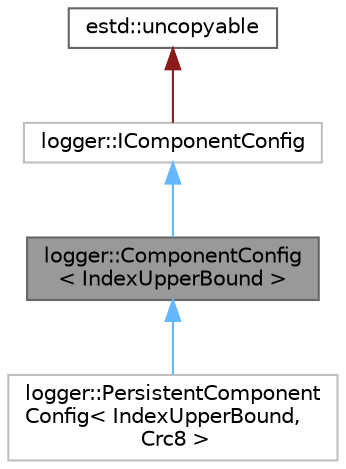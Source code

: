 digraph "logger::ComponentConfig&lt; IndexUpperBound &gt;"
{
 // LATEX_PDF_SIZE
  bgcolor="transparent";
  edge [fontname=Helvetica,fontsize=10,labelfontname=Helvetica,labelfontsize=10];
  node [fontname=Helvetica,fontsize=10,shape=box,height=0.2,width=0.4];
  Node1 [id="Node000001",label="logger::ComponentConfig\l\< IndexUpperBound \>",height=0.2,width=0.4,color="gray40", fillcolor="grey60", style="filled", fontcolor="black",tooltip=" "];
  Node2 -> Node1 [id="edge1_Node000001_Node000002",dir="back",color="steelblue1",style="solid",tooltip=" "];
  Node2 [id="Node000002",label="logger::IComponentConfig",height=0.2,width=0.4,color="grey75", fillcolor="white", style="filled",URL="$df/dcd/classlogger_1_1IComponentConfig.html",tooltip=" "];
  Node3 -> Node2 [id="edge2_Node000002_Node000003",dir="back",color="firebrick4",style="solid",tooltip=" "];
  Node3 [id="Node000003",label="estd::uncopyable",height=0.2,width=0.4,color="gray40", fillcolor="white", style="filled",URL="$d2/d66/classestd_1_1uncopyable.html",tooltip=" "];
  Node1 -> Node4 [id="edge3_Node000001_Node000004",dir="back",color="steelblue1",style="solid",tooltip=" "];
  Node4 [id="Node000004",label="logger::PersistentComponent\lConfig\< IndexUpperBound,\l Crc8 \>",height=0.2,width=0.4,color="grey75", fillcolor="white", style="filled",URL="$de/d86/classlogger_1_1PersistentComponentConfig.html",tooltip=" "];
}
